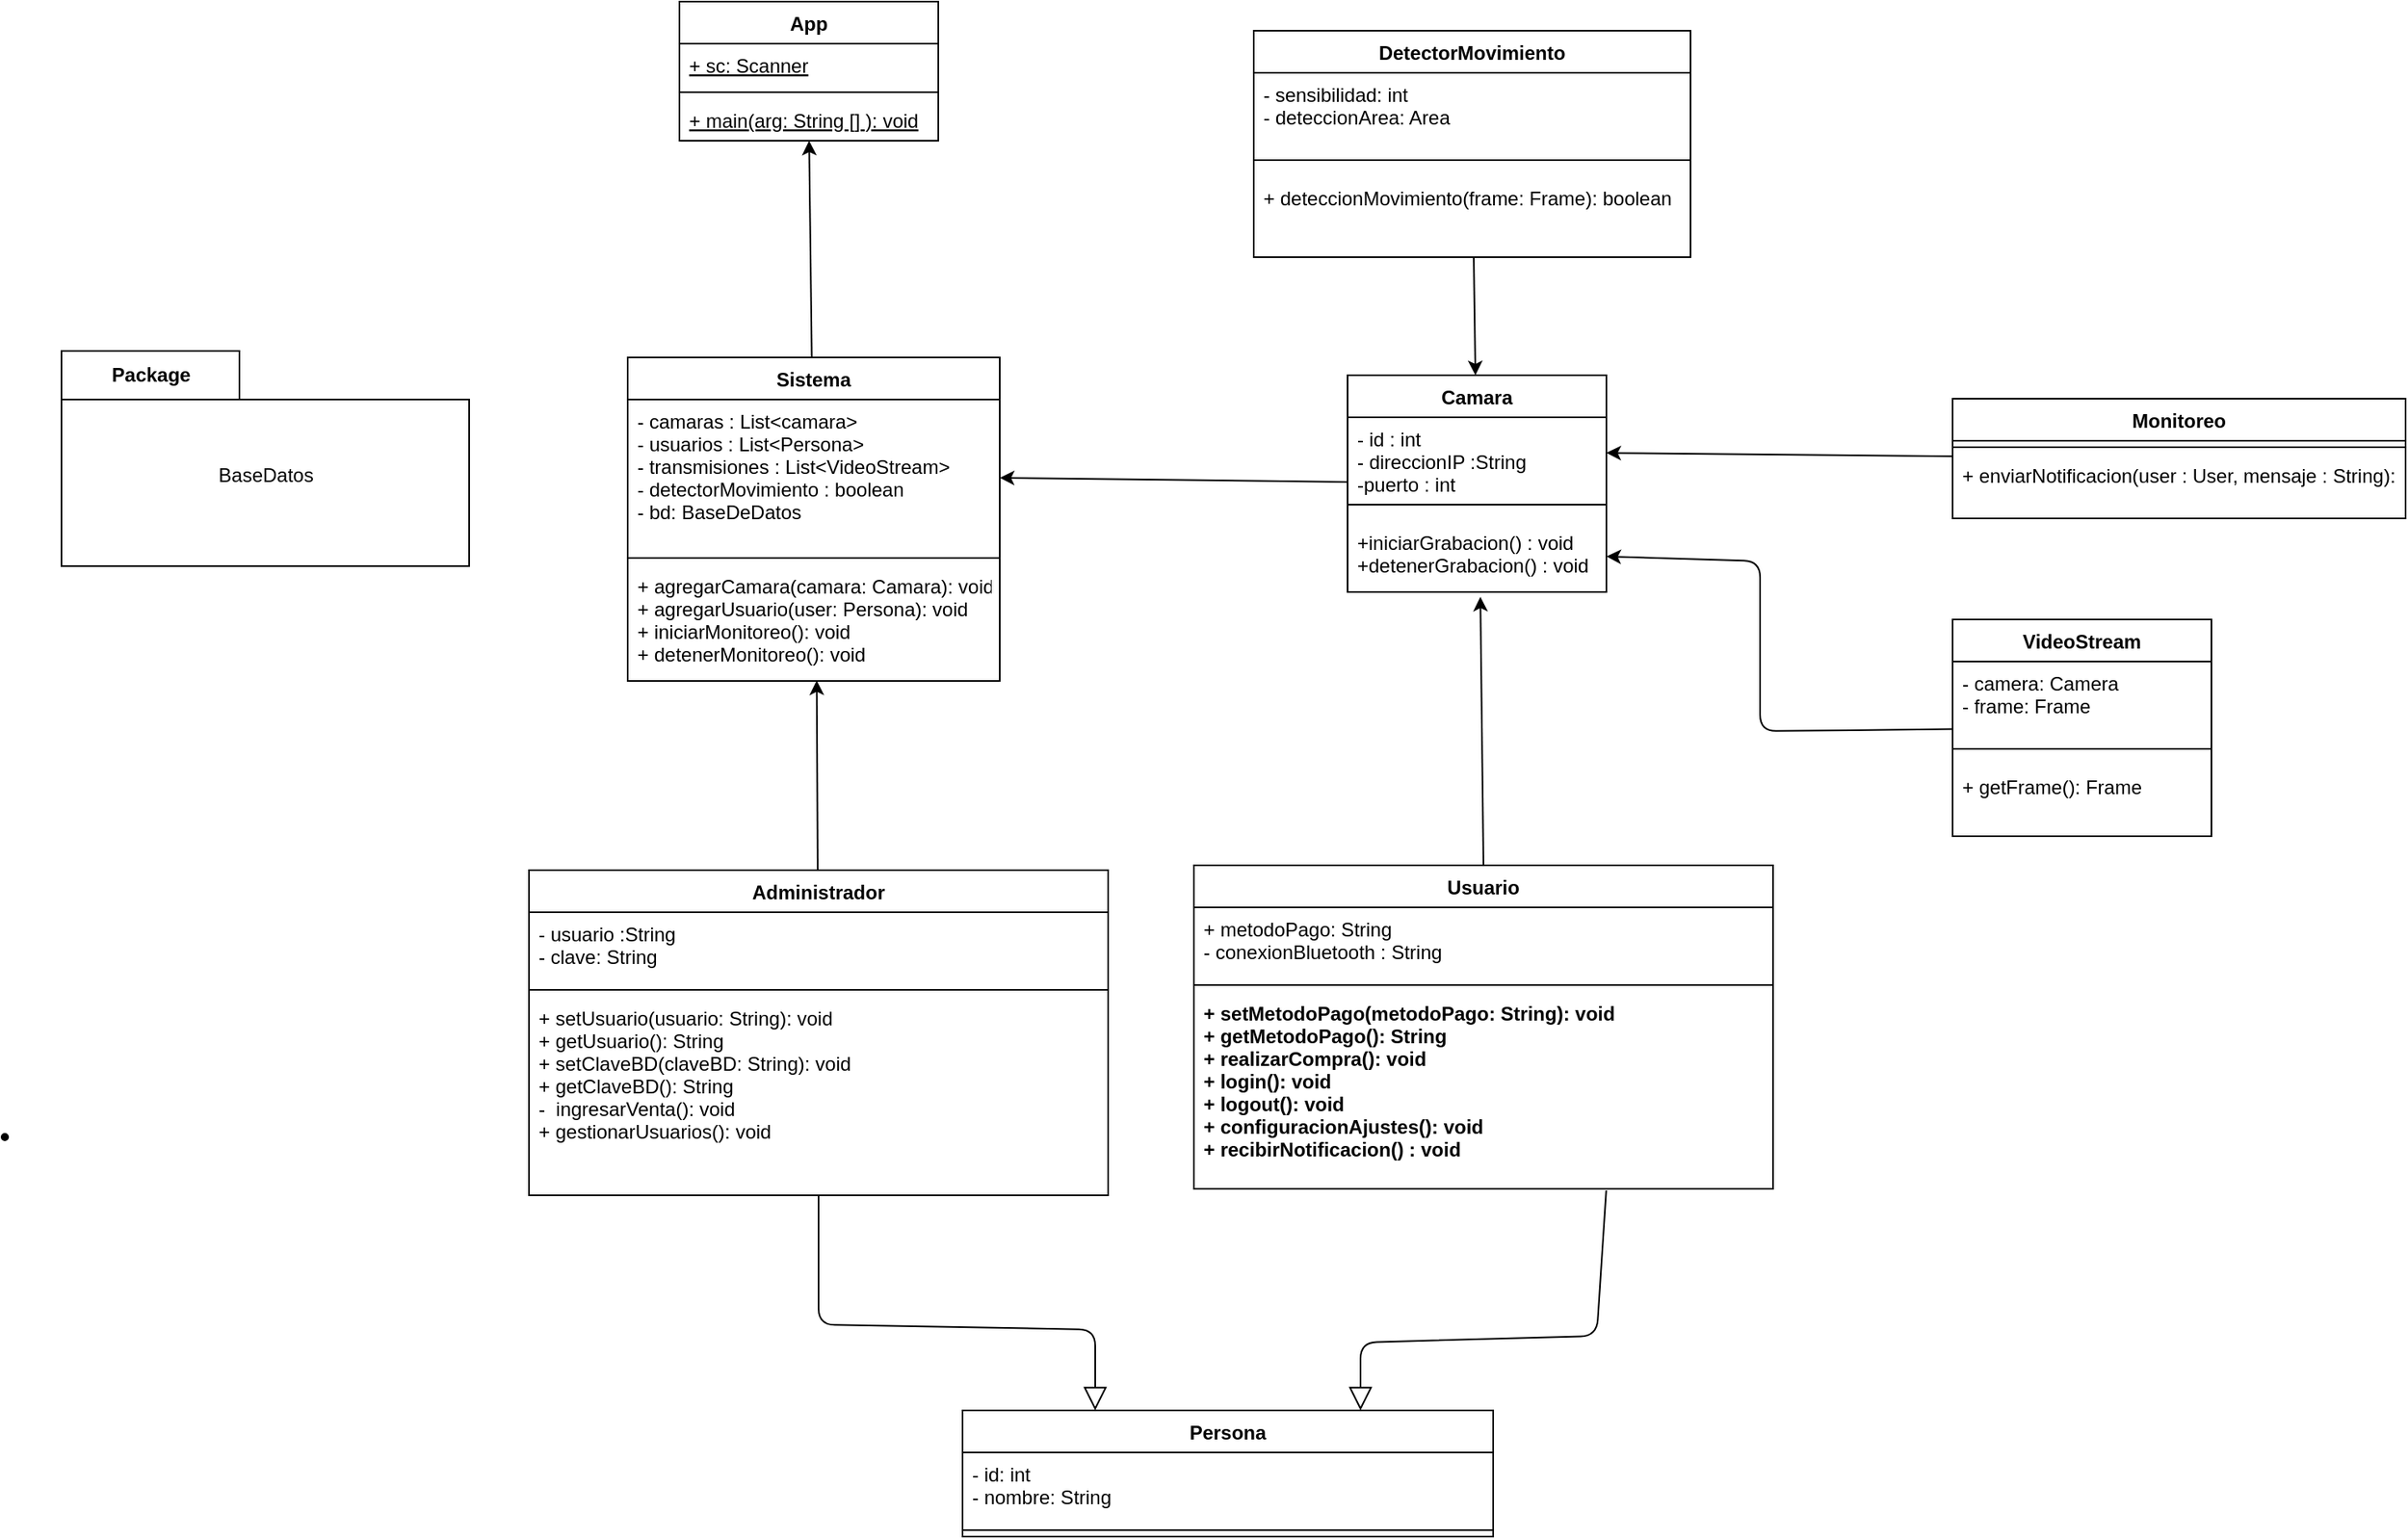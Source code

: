 <mxfile>
    <diagram id="1vDXjunAeZohGJrrRvRL" name="Página-1">
        <mxGraphModel dx="1081" dy="599" grid="0" gridSize="10" guides="1" tooltips="1" connect="1" arrows="1" fold="1" page="0" pageScale="1" pageWidth="827" pageHeight="1169" math="0" shadow="0">
            <root>
                <mxCell id="0"/>
                <mxCell id="1" parent="0"/>
                <mxCell id="82" style="edgeStyle=none;html=1;" parent="1" source="6" target="34" edge="1">
                    <mxGeometry relative="1" as="geometry"/>
                </mxCell>
                <mxCell id="6" value="Camara" style="swimlane;fontStyle=1;align=center;verticalAlign=top;childLayout=stackLayout;horizontal=1;startSize=26;horizontalStack=0;resizeParent=1;resizeParentMax=0;resizeLast=0;collapsible=1;marginBottom=0;" parent="1" vertex="1">
                    <mxGeometry x="1325" y="271" width="160" height="134" as="geometry"/>
                </mxCell>
                <mxCell id="7" value="- id : int&#10;- direccionIP :String&#10;-puerto : int" style="text;strokeColor=none;fillColor=none;align=left;verticalAlign=top;spacingLeft=4;spacingRight=4;overflow=hidden;rotatable=0;points=[[0,0.5],[1,0.5]];portConstraint=eastwest;" parent="6" vertex="1">
                    <mxGeometry y="26" width="160" height="44" as="geometry"/>
                </mxCell>
                <mxCell id="8" value="" style="line;strokeWidth=1;fillColor=none;align=left;verticalAlign=middle;spacingTop=-1;spacingLeft=3;spacingRight=3;rotatable=0;labelPosition=right;points=[];portConstraint=eastwest;strokeColor=inherit;" parent="6" vertex="1">
                    <mxGeometry y="70" width="160" height="20" as="geometry"/>
                </mxCell>
                <mxCell id="9" value="+iniciarGrabacion() : void&#10;+detenerGrabacion() : void" style="text;strokeColor=none;fillColor=none;align=left;verticalAlign=top;spacingLeft=4;spacingRight=4;overflow=hidden;rotatable=0;points=[[0,0.5],[1,0.5]];portConstraint=eastwest;" parent="6" vertex="1">
                    <mxGeometry y="90" width="160" height="44" as="geometry"/>
                </mxCell>
                <mxCell id="88" style="edgeStyle=none;html=1;entryX=1;entryY=0.5;entryDx=0;entryDy=0;" parent="1" source="10" edge="1" target="7">
                    <mxGeometry relative="1" as="geometry">
                        <mxPoint x="1588" y="339" as="targetPoint"/>
                    </mxGeometry>
                </mxCell>
                <mxCell id="10" value="Monitoreo" style="swimlane;fontStyle=1;align=center;verticalAlign=top;childLayout=stackLayout;horizontal=1;startSize=26;horizontalStack=0;resizeParent=1;resizeParentMax=0;resizeLast=0;collapsible=1;marginBottom=0;" parent="1" vertex="1">
                    <mxGeometry x="1699" y="285.5" width="280" height="74" as="geometry"/>
                </mxCell>
                <mxCell id="12" value="" style="line;strokeWidth=1;fillColor=none;align=left;verticalAlign=middle;spacingTop=-1;spacingLeft=3;spacingRight=3;rotatable=0;labelPosition=right;points=[];portConstraint=eastwest;strokeColor=inherit;" parent="10" vertex="1">
                    <mxGeometry y="26" width="280" height="8" as="geometry"/>
                </mxCell>
                <mxCell id="13" value="+ enviarNotificacion(user : User, mensaje : String): void" style="text;strokeColor=none;fillColor=none;align=left;verticalAlign=top;spacingLeft=4;spacingRight=4;overflow=hidden;rotatable=0;points=[[0,0.5],[1,0.5]];portConstraint=eastwest;" parent="10" vertex="1">
                    <mxGeometry y="34" width="280" height="40" as="geometry"/>
                </mxCell>
                <mxCell id="84" style="edgeStyle=none;html=1;entryX=1;entryY=0.5;entryDx=0;entryDy=0;" parent="1" source="19" target="9" edge="1">
                    <mxGeometry relative="1" as="geometry">
                        <mxPoint x="1555" y="414" as="targetPoint"/>
                        <Array as="points">
                            <mxPoint x="1580" y="491"/>
                            <mxPoint x="1580" y="386"/>
                        </Array>
                    </mxGeometry>
                </mxCell>
                <mxCell id="19" value="VideoStream" style="swimlane;fontStyle=1;align=center;verticalAlign=top;childLayout=stackLayout;horizontal=1;startSize=26;horizontalStack=0;resizeParent=1;resizeParentMax=0;resizeLast=0;collapsible=1;marginBottom=0;" parent="1" vertex="1">
                    <mxGeometry x="1699" y="422" width="160" height="134" as="geometry"/>
                </mxCell>
                <mxCell id="20" value="- camera: Camera &#10;- frame: Frame " style="text;strokeColor=none;fillColor=none;align=left;verticalAlign=top;spacingLeft=4;spacingRight=4;overflow=hidden;rotatable=0;points=[[0,0.5],[1,0.5]];portConstraint=eastwest;" parent="19" vertex="1">
                    <mxGeometry y="26" width="160" height="44" as="geometry"/>
                </mxCell>
                <mxCell id="21" value="" style="line;strokeWidth=1;fillColor=none;align=left;verticalAlign=middle;spacingTop=-1;spacingLeft=3;spacingRight=3;rotatable=0;labelPosition=right;points=[];portConstraint=eastwest;strokeColor=inherit;" parent="19" vertex="1">
                    <mxGeometry y="70" width="160" height="20" as="geometry"/>
                </mxCell>
                <mxCell id="22" value="+ getFrame(): Frame  " style="text;strokeColor=none;fillColor=none;align=left;verticalAlign=top;spacingLeft=4;spacingRight=4;overflow=hidden;rotatable=0;points=[[0,0.5],[1,0.5]];portConstraint=eastwest;" parent="19" vertex="1">
                    <mxGeometry y="90" width="160" height="44" as="geometry"/>
                </mxCell>
                <mxCell id="89" style="edgeStyle=none;html=1;" parent="1" source="23" target="6" edge="1">
                    <mxGeometry relative="1" as="geometry"/>
                </mxCell>
                <mxCell id="23" value="DetectorMovimiento" style="swimlane;fontStyle=1;align=center;verticalAlign=top;childLayout=stackLayout;horizontal=1;startSize=26;horizontalStack=0;resizeParent=1;resizeParentMax=0;resizeLast=0;collapsible=1;marginBottom=0;" parent="1" vertex="1">
                    <mxGeometry x="1267" y="58" width="270" height="140" as="geometry"/>
                </mxCell>
                <mxCell id="24" value="- sensibilidad: int &#10;- deteccionArea: Area    " style="text;strokeColor=none;fillColor=none;align=left;verticalAlign=top;spacingLeft=4;spacingRight=4;overflow=hidden;rotatable=0;points=[[0,0.5],[1,0.5]];portConstraint=eastwest;" parent="23" vertex="1">
                    <mxGeometry y="26" width="270" height="44" as="geometry"/>
                </mxCell>
                <mxCell id="25" value="" style="line;strokeWidth=1;fillColor=none;align=left;verticalAlign=middle;spacingTop=-1;spacingLeft=3;spacingRight=3;rotatable=0;labelPosition=right;points=[];portConstraint=eastwest;strokeColor=inherit;" parent="23" vertex="1">
                    <mxGeometry y="70" width="270" height="20" as="geometry"/>
                </mxCell>
                <mxCell id="26" value="+ deteccionMovimiento(frame: Frame): boolean" style="text;strokeColor=none;fillColor=none;align=left;verticalAlign=top;spacingLeft=4;spacingRight=4;overflow=hidden;rotatable=0;points=[[0,0.5],[1,0.5]];portConstraint=eastwest;" parent="23" vertex="1">
                    <mxGeometry y="90" width="270" height="50" as="geometry"/>
                </mxCell>
                <mxCell id="29" value="App" style="swimlane;fontStyle=1;align=center;verticalAlign=top;childLayout=stackLayout;horizontal=1;startSize=26;horizontalStack=0;resizeParent=1;resizeParentMax=0;resizeLast=0;collapsible=1;marginBottom=0;" parent="1" vertex="1">
                    <mxGeometry x="912" y="40" width="160" height="86" as="geometry"/>
                </mxCell>
                <mxCell id="30" value="+ sc: Scanner" style="text;strokeColor=none;fillColor=none;align=left;verticalAlign=top;spacingLeft=4;spacingRight=4;overflow=hidden;rotatable=0;points=[[0,0.5],[1,0.5]];portConstraint=eastwest;fontStyle=4" parent="29" vertex="1">
                    <mxGeometry y="26" width="160" height="26" as="geometry"/>
                </mxCell>
                <mxCell id="31" value="" style="line;strokeWidth=1;fillColor=none;align=left;verticalAlign=middle;spacingTop=-1;spacingLeft=3;spacingRight=3;rotatable=0;labelPosition=right;points=[];portConstraint=eastwest;strokeColor=inherit;" parent="29" vertex="1">
                    <mxGeometry y="52" width="160" height="8" as="geometry"/>
                </mxCell>
                <mxCell id="32" value="+ main(arg: String [] ): void" style="text;strokeColor=none;fillColor=none;align=left;verticalAlign=top;spacingLeft=4;spacingRight=4;overflow=hidden;rotatable=0;points=[[0,0.5],[1,0.5]];portConstraint=eastwest;fontStyle=4" parent="29" vertex="1">
                    <mxGeometry y="60" width="160" height="26" as="geometry"/>
                </mxCell>
                <mxCell id="80" style="edgeStyle=none;html=1;" parent="1" source="33" target="32" edge="1">
                    <mxGeometry relative="1" as="geometry"/>
                </mxCell>
                <mxCell id="33" value="Sistema" style="swimlane;fontStyle=1;align=center;verticalAlign=top;childLayout=stackLayout;horizontal=1;startSize=26;horizontalStack=0;resizeParent=1;resizeParentMax=0;resizeLast=0;collapsible=1;marginBottom=0;" parent="1" vertex="1">
                    <mxGeometry x="880" y="260" width="230" height="200" as="geometry"/>
                </mxCell>
                <mxCell id="34" value="- camaras : List&lt;camara&gt;&#10;- usuarios : List&lt;Persona&gt;&#10;- transmisiones : List&lt;VideoStream&gt;&#10;- detectorMovimiento : boolean&#10;- bd: BaseDeDatos" style="text;strokeColor=none;fillColor=none;align=left;verticalAlign=top;spacingLeft=4;spacingRight=4;overflow=hidden;rotatable=0;points=[[0,0.5],[1,0.5]];portConstraint=eastwest;" parent="33" vertex="1">
                    <mxGeometry y="26" width="230" height="94" as="geometry"/>
                </mxCell>
                <mxCell id="36" value="" style="line;strokeWidth=1;fillColor=none;align=left;verticalAlign=middle;spacingTop=-1;spacingLeft=3;spacingRight=3;rotatable=0;labelPosition=right;points=[];portConstraint=eastwest;strokeColor=inherit;" parent="33" vertex="1">
                    <mxGeometry y="120" width="230" height="8" as="geometry"/>
                </mxCell>
                <mxCell id="38" value="+ agregarCamara(camara: Camara): void &#10;+ agregarUsuario(user: Persona): void &#10;+ iniciarMonitoreo(): void &#10;+ detenerMonitoreo(): void    " style="text;strokeColor=none;fillColor=none;align=left;verticalAlign=top;spacingLeft=4;spacingRight=4;overflow=hidden;rotatable=0;points=[[0,0.5],[1,0.5]];portConstraint=eastwest;" parent="33" vertex="1">
                    <mxGeometry y="128" width="230" height="72" as="geometry"/>
                </mxCell>
                <mxCell id="40" value="Usuario" style="swimlane;fontStyle=1;align=center;verticalAlign=top;childLayout=stackLayout;horizontal=1;startSize=26;horizontalStack=0;resizeParent=1;resizeParentMax=0;resizeLast=0;collapsible=1;marginBottom=0;" parent="1" vertex="1">
                    <mxGeometry x="1230" y="574" width="358" height="200" as="geometry"/>
                </mxCell>
                <mxCell id="41" value="+ metodoPago: String&#10;- conexionBluetooth : String" style="text;strokeColor=none;fillColor=none;align=left;verticalAlign=top;spacingLeft=4;spacingRight=4;overflow=hidden;rotatable=0;points=[[0,0.5],[1,0.5]];portConstraint=eastwest;" parent="40" vertex="1">
                    <mxGeometry y="26" width="358" height="44" as="geometry"/>
                </mxCell>
                <mxCell id="43" value="" style="line;strokeWidth=1;fillColor=none;align=left;verticalAlign=middle;spacingTop=-1;spacingLeft=3;spacingRight=3;rotatable=0;labelPosition=right;points=[];portConstraint=eastwest;strokeColor=inherit;" parent="40" vertex="1">
                    <mxGeometry y="70" width="358" height="8" as="geometry"/>
                </mxCell>
                <mxCell id="45" value="+ setMetodoPago(metodoPago: String): void&#10;+ getMetodoPago(): String&#10;+ realizarCompra(): void&#10;+ login(): void&#10;+ logout(): void &#10;+ configuracionAjustes(): void&#10;+ recibirNotificacion() : void &#10;&#10;&#10;" style="text;strokeColor=none;fillColor=none;align=left;verticalAlign=top;spacingLeft=4;spacingRight=4;overflow=hidden;rotatable=0;points=[[0,0.5],[1,0.5]];portConstraint=eastwest;fontStyle=1" parent="40" vertex="1">
                    <mxGeometry y="78" width="358" height="122" as="geometry"/>
                </mxCell>
                <mxCell id="81" style="edgeStyle=none;html=1;entryX=0.508;entryY=0.996;entryDx=0;entryDy=0;entryPerimeter=0;" parent="1" source="58" target="38" edge="1">
                    <mxGeometry relative="1" as="geometry"/>
                </mxCell>
                <mxCell id="58" value="Administrador" style="swimlane;fontStyle=1;align=center;verticalAlign=top;childLayout=stackLayout;horizontal=1;startSize=26;horizontalStack=0;resizeParent=1;resizeParentMax=0;resizeLast=0;collapsible=1;marginBottom=0;" parent="1" vertex="1">
                    <mxGeometry x="819" y="577" width="358" height="201" as="geometry"/>
                </mxCell>
                <mxCell id="59" value="- usuario :String&#10;- clave: String" style="text;strokeColor=none;fillColor=none;align=left;verticalAlign=top;spacingLeft=4;spacingRight=4;overflow=hidden;rotatable=0;points=[[0,0.5],[1,0.5]];portConstraint=eastwest;" parent="58" vertex="1">
                    <mxGeometry y="26" width="358" height="44" as="geometry"/>
                </mxCell>
                <mxCell id="60" value="" style="line;strokeWidth=1;fillColor=none;align=left;verticalAlign=middle;spacingTop=-1;spacingLeft=3;spacingRight=3;rotatable=0;labelPosition=right;points=[];portConstraint=eastwest;strokeColor=inherit;" parent="58" vertex="1">
                    <mxGeometry y="70" width="358" height="8" as="geometry"/>
                </mxCell>
                <mxCell id="61" value="+ setUsuario(usuario: String): void&#10;+ getUsuario(): String&#10;+ setClaveBD(claveBD: String): void&#10;+ getClaveBD(): String&#10;-  ingresarVenta(): void&#10;+ gestionarUsuarios(): void" style="text;strokeColor=none;fillColor=none;align=left;verticalAlign=top;spacingLeft=4;spacingRight=4;overflow=hidden;rotatable=0;points=[[0,0.5],[1,0.5]];portConstraint=eastwest;" parent="58" vertex="1">
                    <mxGeometry y="78" width="358" height="123" as="geometry"/>
                </mxCell>
                <mxCell id="76" value="Persona" style="swimlane;fontStyle=1;align=center;verticalAlign=top;childLayout=stackLayout;horizontal=1;startSize=26;horizontalStack=0;resizeParent=1;resizeParentMax=0;resizeLast=0;collapsible=1;marginBottom=0;" parent="1" vertex="1">
                    <mxGeometry x="1087" y="911" width="328" height="78" as="geometry"/>
                </mxCell>
                <mxCell id="77" value="- id: int &#10;- nombre: String " style="text;strokeColor=none;fillColor=none;align=left;verticalAlign=top;spacingLeft=4;spacingRight=4;overflow=hidden;rotatable=0;points=[[0,0.5],[1,0.5]];portConstraint=eastwest;" parent="76" vertex="1">
                    <mxGeometry y="26" width="328" height="44" as="geometry"/>
                </mxCell>
                <mxCell id="78" value="" style="line;strokeWidth=1;fillColor=none;align=left;verticalAlign=middle;spacingTop=-1;spacingLeft=3;spacingRight=3;rotatable=0;labelPosition=right;points=[];portConstraint=eastwest;strokeColor=inherit;" parent="76" vertex="1">
                    <mxGeometry y="70" width="328" height="8" as="geometry"/>
                </mxCell>
                <mxCell id="93" value="" style="ellipse;html=1;fillColor=strokeColor;" vertex="1" parent="1">
                    <mxGeometry x="493" y="740" width="4" height="4" as="geometry"/>
                </mxCell>
                <mxCell id="97" value="" style="endArrow=block;endFill=0;endSize=12;html=1;exitX=0.712;exitY=1.008;exitDx=0;exitDy=0;exitPerimeter=0;entryX=0.75;entryY=0;entryDx=0;entryDy=0;" edge="1" parent="1" source="45" target="76">
                    <mxGeometry width="160" relative="1" as="geometry">
                        <mxPoint x="123" y="742" as="sourcePoint"/>
                        <mxPoint x="283" y="742" as="targetPoint"/>
                        <Array as="points">
                            <mxPoint x="1479" y="865"/>
                            <mxPoint x="1333" y="869"/>
                        </Array>
                    </mxGeometry>
                </mxCell>
                <mxCell id="98" value="" style="endArrow=block;endFill=0;endSize=12;html=1;entryX=0.25;entryY=0;entryDx=0;entryDy=0;" edge="1" parent="1" source="61" target="76">
                    <mxGeometry width="160" relative="1" as="geometry">
                        <mxPoint x="1004.996" y="797.996" as="sourcePoint"/>
                        <mxPoint x="1035" y="862" as="targetPoint"/>
                        <Array as="points">
                            <mxPoint x="998" y="858"/>
                            <mxPoint x="1169" y="861"/>
                        </Array>
                    </mxGeometry>
                </mxCell>
                <mxCell id="99" value="Package" style="shape=folder;fontStyle=1;tabWidth=110;tabHeight=30;tabPosition=left;html=1;boundedLbl=1;labelInHeader=1;container=1;collapsible=0;" vertex="1" parent="1">
                    <mxGeometry x="530" y="256" width="252" height="133" as="geometry"/>
                </mxCell>
                <mxCell id="100" value="BaseDatos" style="html=1;strokeColor=none;resizeWidth=1;resizeHeight=1;fillColor=none;part=1;connectable=0;allowArrows=0;deletable=0;" vertex="1" parent="99">
                    <mxGeometry width="252" height="93.1" relative="1" as="geometry">
                        <mxPoint y="30" as="offset"/>
                    </mxGeometry>
                </mxCell>
                <mxCell id="101" style="edgeStyle=none;html=1;entryX=0.513;entryY=1.068;entryDx=0;entryDy=0;entryPerimeter=0;exitX=0.5;exitY=0;exitDx=0;exitDy=0;" edge="1" parent="1" source="40" target="9">
                    <mxGeometry relative="1" as="geometry">
                        <mxPoint x="1388.641" y="553.29" as="sourcePoint"/>
                        <mxPoint x="1388.0" y="436.002" as="targetPoint"/>
                    </mxGeometry>
                </mxCell>
            </root>
        </mxGraphModel>
    </diagram>
</mxfile>
